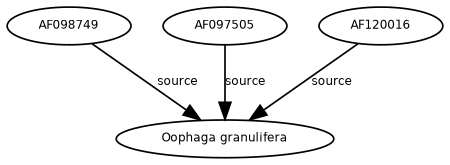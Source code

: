 digraph G {
size="3,3";
node [fontsize=7, fontname="Helvetica"];
edge [fontsize=7, fontname="Helvetica"];
node0 [label="Oophaga granulifera", width=0.27433100247,height=0.27433100247];
node1 [label="AF098749", width=0.27433100247,height=0.27433100247];
node2 [label="AF097505", width=0.27433100247,height=0.27433100247];
node3 [label="AF120016", width=0.27433100247,height=0.27433100247];
node1 -> node0 [label="source"];
node2 -> node0 [label="source"];
node3 -> node0 [label="source"];
}

